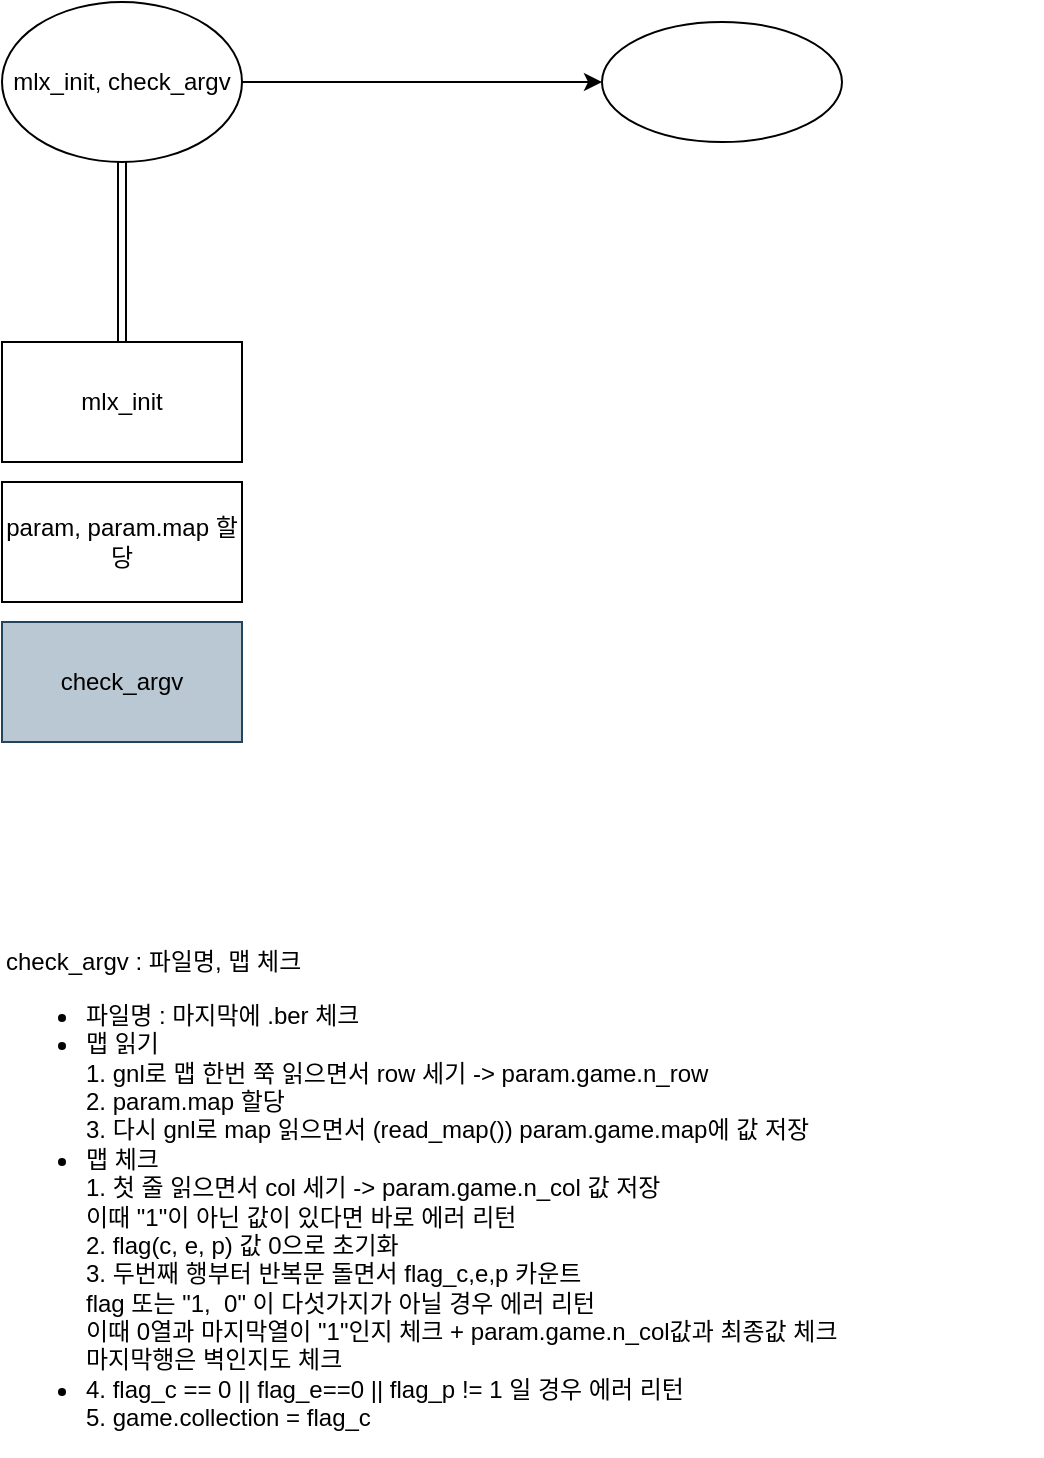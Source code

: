 <mxfile>
    <diagram id="q9nuoVIa_Y6YWtDo-JO6" name="Page-1">
        <mxGraphModel dx="1203" dy="807" grid="1" gridSize="10" guides="1" tooltips="1" connect="1" arrows="1" fold="1" page="1" pageScale="1" pageWidth="2336" pageHeight="1654" math="0" shadow="0">
            <root>
                <mxCell id="0"/>
                <mxCell id="1" parent="0"/>
                <mxCell id="4" value="" style="edgeStyle=none;html=1;shape=link;" edge="1" parent="1">
                    <mxGeometry relative="1" as="geometry">
                        <mxPoint x="260" y="240" as="sourcePoint"/>
                        <mxPoint x="260" y="330" as="targetPoint"/>
                    </mxGeometry>
                </mxCell>
                <mxCell id="11" value="" style="edgeStyle=none;html=1;" edge="1" parent="1" source="5" target="10">
                    <mxGeometry relative="1" as="geometry"/>
                </mxCell>
                <mxCell id="5" value="mlx_init, check_argv" style="ellipse;whiteSpace=wrap;html=1;" vertex="1" parent="1">
                    <mxGeometry x="200" y="160" width="120" height="80" as="geometry"/>
                </mxCell>
                <mxCell id="7" value="mlx_init" style="rounded=0;whiteSpace=wrap;html=1;" vertex="1" parent="1">
                    <mxGeometry x="200" y="330" width="120" height="60" as="geometry"/>
                </mxCell>
                <mxCell id="8" value="param, param.map 할당" style="rounded=0;whiteSpace=wrap;html=1;" vertex="1" parent="1">
                    <mxGeometry x="200" y="400" width="120" height="60" as="geometry"/>
                </mxCell>
                <mxCell id="9" value="check_argv&lt;br&gt;" style="rounded=0;whiteSpace=wrap;html=1;fillColor=#bac8d3;strokeColor=#23445d;" vertex="1" parent="1">
                    <mxGeometry x="200" y="470" width="120" height="60" as="geometry"/>
                </mxCell>
                <mxCell id="10" value="" style="ellipse;whiteSpace=wrap;html=1;" vertex="1" parent="1">
                    <mxGeometry x="500" y="170" width="120" height="60" as="geometry"/>
                </mxCell>
                <mxCell id="14" value="check_argv : 파일명, 맵 체크&lt;br&gt;&lt;ul&gt;&lt;li&gt;파일명 : 마지막에 .ber 체크&lt;/li&gt;&lt;li&gt;맵 읽기&lt;br&gt;1. gnl로 맵 한번 쭉 읽으면서 row 세기 -&amp;gt; param.game.n_row&lt;br&gt;2. param.map 할당&lt;br&gt;3. 다시 gnl로 map 읽으면서 (read_map()) param.game.map에 값 저장&lt;br&gt;&lt;/li&gt;&lt;li&gt;맵 체크&lt;br&gt;1. 첫 줄 읽으면서 col 세기 -&amp;gt; param.game.n_col 값 저장&lt;br&gt;이때 &quot;1&quot;이 아닌 값이 있다면 바로 에러 리턴&lt;br&gt;2. flag(c, e, p) 값 0으로 초기화&lt;br&gt;3. 두번째 행부터 반복문 돌면서 flag_c,e,p 카운트&lt;br&gt;flag 또는 &quot;1,&amp;nbsp; 0&quot; 이 다섯가지가 아닐 경우 에러 리턴&lt;br&gt;이때 0열과 마지막열이 &quot;1&quot;인지 체크 + param.game.n_col값과 최종값 체크&lt;br&gt;마지막행은 벽인지도 체크&lt;br&gt;&lt;/li&gt;&lt;li&gt;4. flag_c == 0 || flag_e==0 || flag_p != 1 일 경우 에러 리턴&lt;br&gt;5. game.collection = flag_c&lt;/li&gt;&lt;/ul&gt;" style="text;html=1;strokeColor=none;fillColor=none;align=left;verticalAlign=middle;whiteSpace=wrap;rounded=0;" vertex="1" parent="1">
                    <mxGeometry x="200" y="680" width="520" height="160" as="geometry"/>
                </mxCell>
            </root>
        </mxGraphModel>
    </diagram>
</mxfile>